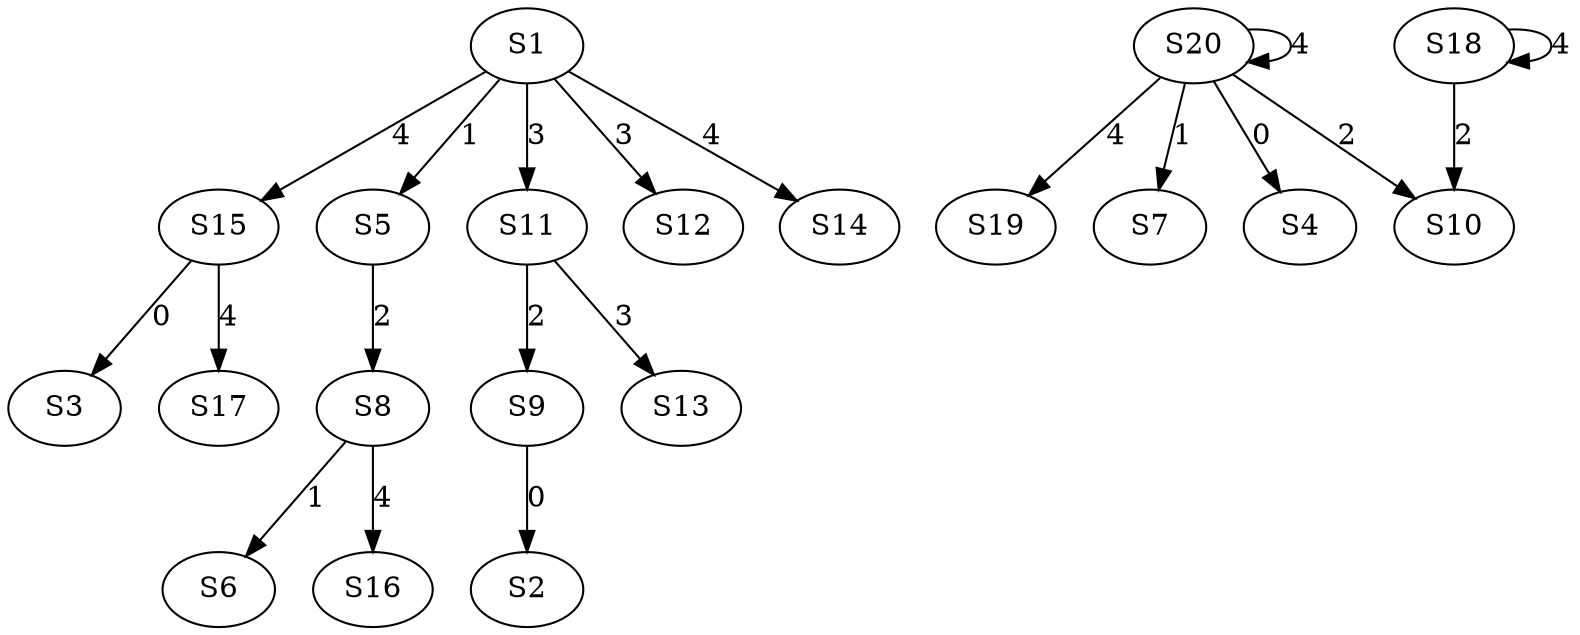 strict digraph {
	S9 -> S2 [ label = 0 ];
	S15 -> S3 [ label = 0 ];
	S20 -> S4 [ label = 0 ];
	S1 -> S5 [ label = 1 ];
	S8 -> S6 [ label = 1 ];
	S20 -> S7 [ label = 1 ];
	S5 -> S8 [ label = 2 ];
	S11 -> S9 [ label = 2 ];
	S18 -> S10 [ label = 2 ];
	S1 -> S11 [ label = 3 ];
	S1 -> S12 [ label = 3 ];
	S11 -> S13 [ label = 3 ];
	S1 -> S14 [ label = 4 ];
	S1 -> S15 [ label = 4 ];
	S8 -> S16 [ label = 4 ];
	S15 -> S17 [ label = 4 ];
	S18 -> S18 [ label = 4 ];
	S20 -> S19 [ label = 4 ];
	S20 -> S20 [ label = 4 ];
	S20 -> S10 [ label = 2 ];
}